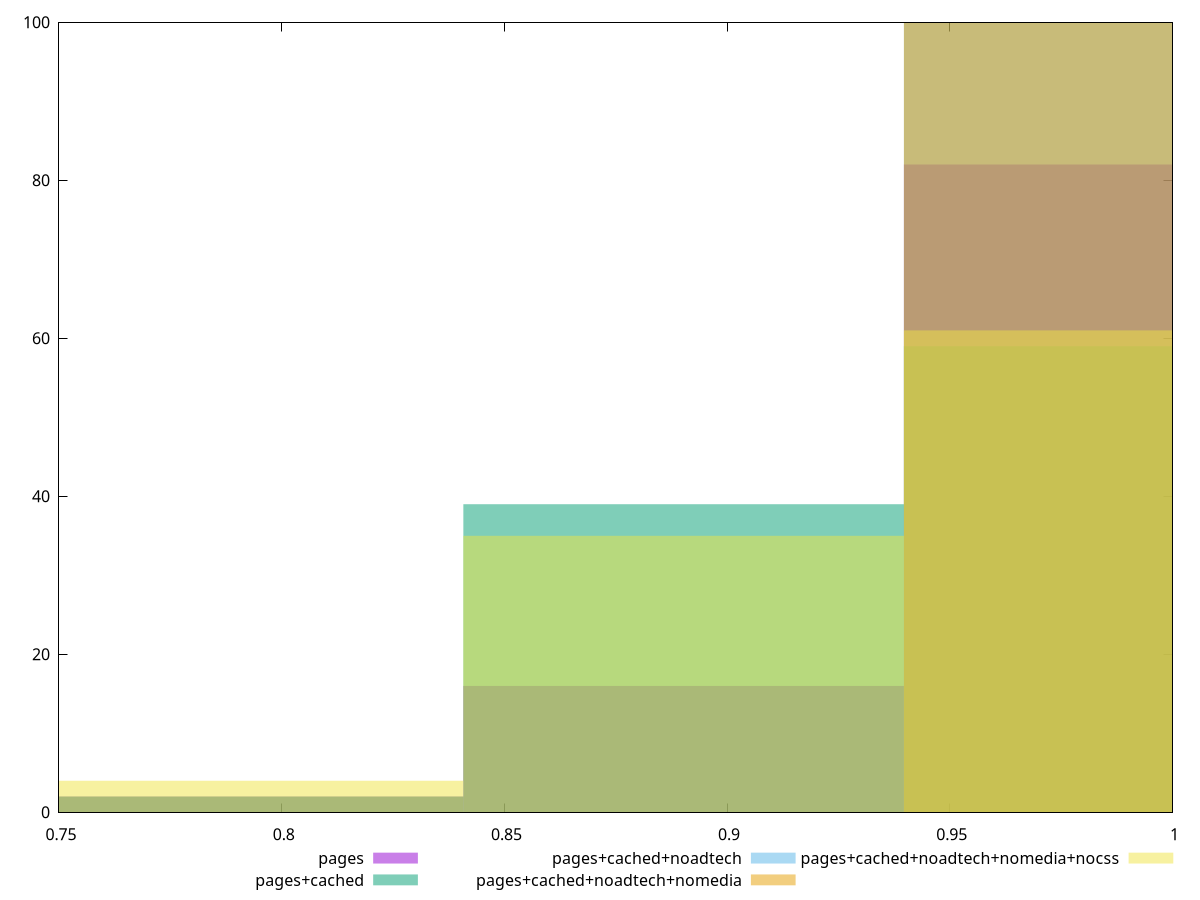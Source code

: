 reset

$pages <<EOF
0.9891568871749412 82
0.8902411984574471 16
0.791325509739953 2
EOF

$pagesCached <<EOF
0.8902411984574471 39
0.9891568871749412 59
0.791325509739953 2
EOF

$pagesCachedNoadtech <<EOF
0.9891568871749412 100
EOF

$pagesCachedNoadtechNomedia <<EOF
0.9891568871749412 100
EOF

$pagesCachedNoadtechNomediaNocss <<EOF
0.8902411984574471 35
0.9891568871749412 61
0.791325509739953 4
EOF

set key outside below
set boxwidth 0.09891568871749412
set xrange [0.75:1]
set yrange [0:100]
set trange [0:100]
set style fill transparent solid 0.5 noborder
set terminal svg size 640, 530 enhanced background rgb 'white'
set output "report_00025_2021-02-22T21:38:55.199Z/unminified-javascript/comparison/histogram/all_score.svg"

plot $pages title "pages" with boxes, \
     $pagesCached title "pages+cached" with boxes, \
     $pagesCachedNoadtech title "pages+cached+noadtech" with boxes, \
     $pagesCachedNoadtechNomedia title "pages+cached+noadtech+nomedia" with boxes, \
     $pagesCachedNoadtechNomediaNocss title "pages+cached+noadtech+nomedia+nocss" with boxes

reset
